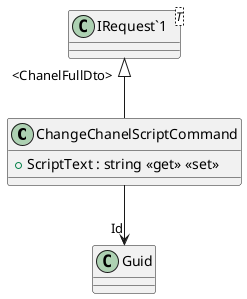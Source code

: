 @startuml
class ChangeChanelScriptCommand {
    + ScriptText : string <<get>> <<set>>
}
class "IRequest`1"<T> {
}
"IRequest`1" "<ChanelFullDto>" <|-- ChangeChanelScriptCommand
ChangeChanelScriptCommand --> "Id" Guid
@enduml
